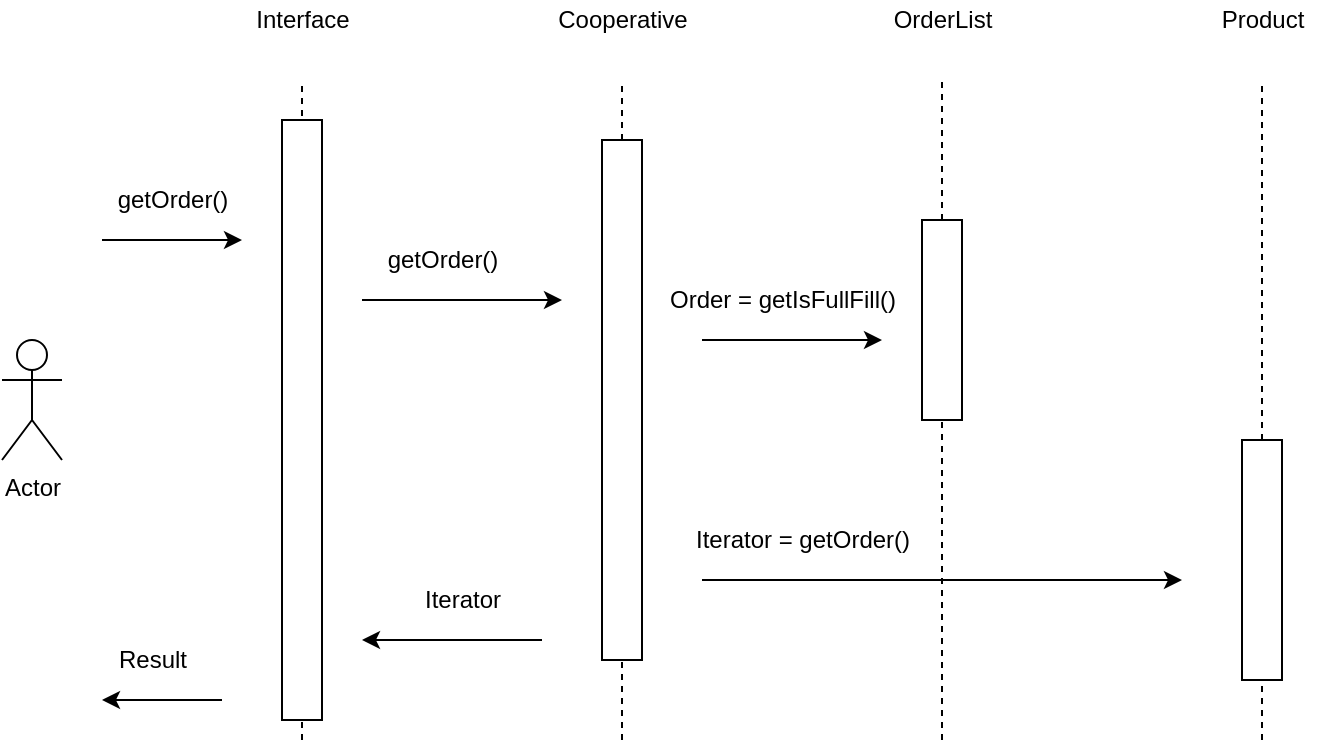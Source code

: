 <mxfile version="15.5.8" type="device"><diagram id="mxY5OF3Y8g5oejDdEe_u" name="Page-1"><mxGraphModel dx="946" dy="637" grid="1" gridSize="10" guides="1" tooltips="1" connect="1" arrows="1" fold="1" page="1" pageScale="1" pageWidth="850" pageHeight="1100" math="0" shadow="0"><root><mxCell id="0"/><mxCell id="1" parent="0"/><mxCell id="agBnfXyBU03Bhe4RA8lx-2" value="Actor" style="shape=umlActor;verticalLabelPosition=bottom;verticalAlign=top;html=1;outlineConnect=0;" vertex="1" parent="1"><mxGeometry x="50" y="240" width="30" height="60" as="geometry"/></mxCell><mxCell id="agBnfXyBU03Bhe4RA8lx-3" value="Interface" style="text;html=1;align=center;verticalAlign=middle;resizable=0;points=[];autosize=1;strokeColor=none;fillColor=none;" vertex="1" parent="1"><mxGeometry x="170" y="70" width="60" height="20" as="geometry"/></mxCell><mxCell id="agBnfXyBU03Bhe4RA8lx-4" value="Cooperative" style="text;html=1;align=center;verticalAlign=middle;resizable=0;points=[];autosize=1;strokeColor=none;fillColor=none;" vertex="1" parent="1"><mxGeometry x="320" y="70" width="80" height="20" as="geometry"/></mxCell><mxCell id="agBnfXyBU03Bhe4RA8lx-7" value="OrderList" style="text;html=1;align=center;verticalAlign=middle;resizable=0;points=[];autosize=1;strokeColor=none;fillColor=none;" vertex="1" parent="1"><mxGeometry x="490" y="70" width="60" height="20" as="geometry"/></mxCell><mxCell id="agBnfXyBU03Bhe4RA8lx-8" value="Product" style="text;html=1;align=center;verticalAlign=middle;resizable=0;points=[];autosize=1;strokeColor=none;fillColor=none;" vertex="1" parent="1"><mxGeometry x="650" y="70" width="60" height="20" as="geometry"/></mxCell><mxCell id="agBnfXyBU03Bhe4RA8lx-9" value="" style="endArrow=none;dashed=1;html=1;rounded=0;" edge="1" parent="1"><mxGeometry width="50" height="50" relative="1" as="geometry"><mxPoint x="200" y="440" as="sourcePoint"/><mxPoint x="200" y="110" as="targetPoint"/></mxGeometry></mxCell><mxCell id="agBnfXyBU03Bhe4RA8lx-10" value="" style="endArrow=none;dashed=1;html=1;rounded=0;startArrow=none;" edge="1" parent="1" source="agBnfXyBU03Bhe4RA8lx-14"><mxGeometry width="50" height="50" relative="1" as="geometry"><mxPoint x="360" y="440" as="sourcePoint"/><mxPoint x="360" y="110" as="targetPoint"/></mxGeometry></mxCell><mxCell id="agBnfXyBU03Bhe4RA8lx-11" value="" style="endArrow=none;dashed=1;html=1;rounded=0;startArrow=none;" edge="1" parent="1" source="agBnfXyBU03Bhe4RA8lx-22"><mxGeometry width="50" height="50" relative="1" as="geometry"><mxPoint x="520" y="440" as="sourcePoint"/><mxPoint x="520" y="110" as="targetPoint"/></mxGeometry></mxCell><mxCell id="agBnfXyBU03Bhe4RA8lx-12" value="" style="endArrow=none;dashed=1;html=1;rounded=0;" edge="1" parent="1"><mxGeometry width="50" height="50" relative="1" as="geometry"><mxPoint x="680" y="440" as="sourcePoint"/><mxPoint x="680" y="110" as="targetPoint"/></mxGeometry></mxCell><mxCell id="agBnfXyBU03Bhe4RA8lx-13" value="" style="rounded=0;whiteSpace=wrap;html=1;" vertex="1" parent="1"><mxGeometry x="190" y="130" width="20" height="300" as="geometry"/></mxCell><mxCell id="agBnfXyBU03Bhe4RA8lx-14" value="" style="rounded=0;whiteSpace=wrap;html=1;" vertex="1" parent="1"><mxGeometry x="350" y="140" width="20" height="260" as="geometry"/></mxCell><mxCell id="agBnfXyBU03Bhe4RA8lx-15" value="" style="endArrow=none;dashed=1;html=1;rounded=0;" edge="1" parent="1" target="agBnfXyBU03Bhe4RA8lx-14"><mxGeometry width="50" height="50" relative="1" as="geometry"><mxPoint x="360" y="440" as="sourcePoint"/><mxPoint x="360" y="110" as="targetPoint"/></mxGeometry></mxCell><mxCell id="agBnfXyBU03Bhe4RA8lx-16" value="" style="endArrow=classic;html=1;rounded=0;" edge="1" parent="1"><mxGeometry width="50" height="50" relative="1" as="geometry"><mxPoint x="230" y="220" as="sourcePoint"/><mxPoint x="330" y="220" as="targetPoint"/></mxGeometry></mxCell><mxCell id="agBnfXyBU03Bhe4RA8lx-17" value="" style="endArrow=classic;html=1;rounded=0;" edge="1" parent="1"><mxGeometry width="50" height="50" relative="1" as="geometry"><mxPoint x="100" y="190" as="sourcePoint"/><mxPoint x="170" y="190" as="targetPoint"/><Array as="points"><mxPoint x="130" y="190"/></Array></mxGeometry></mxCell><mxCell id="agBnfXyBU03Bhe4RA8lx-18" value="getOrder()" style="text;html=1;align=center;verticalAlign=middle;resizable=0;points=[];autosize=1;strokeColor=none;fillColor=none;" vertex="1" parent="1"><mxGeometry x="100" y="160" width="70" height="20" as="geometry"/></mxCell><mxCell id="agBnfXyBU03Bhe4RA8lx-19" value="getOrder()" style="text;html=1;align=center;verticalAlign=middle;resizable=0;points=[];autosize=1;strokeColor=none;fillColor=none;" vertex="1" parent="1"><mxGeometry x="235" y="190" width="70" height="20" as="geometry"/></mxCell><mxCell id="agBnfXyBU03Bhe4RA8lx-20" value="" style="endArrow=classic;html=1;rounded=0;" edge="1" parent="1"><mxGeometry width="50" height="50" relative="1" as="geometry"><mxPoint x="400" y="240" as="sourcePoint"/><mxPoint x="490" y="240" as="targetPoint"/></mxGeometry></mxCell><mxCell id="agBnfXyBU03Bhe4RA8lx-21" value="Order = getIsFullFill()" style="text;html=1;align=center;verticalAlign=middle;resizable=0;points=[];autosize=1;strokeColor=none;fillColor=none;" vertex="1" parent="1"><mxGeometry x="375" y="210" width="130" height="20" as="geometry"/></mxCell><mxCell id="agBnfXyBU03Bhe4RA8lx-22" value="" style="rounded=0;whiteSpace=wrap;html=1;" vertex="1" parent="1"><mxGeometry x="510" y="180" width="20" height="100" as="geometry"/></mxCell><mxCell id="agBnfXyBU03Bhe4RA8lx-23" value="" style="endArrow=none;dashed=1;html=1;rounded=0;" edge="1" parent="1" target="agBnfXyBU03Bhe4RA8lx-22"><mxGeometry width="50" height="50" relative="1" as="geometry"><mxPoint x="520" y="440" as="sourcePoint"/><mxPoint x="520" y="110" as="targetPoint"/></mxGeometry></mxCell><mxCell id="agBnfXyBU03Bhe4RA8lx-24" value="" style="endArrow=classic;html=1;rounded=0;" edge="1" parent="1"><mxGeometry width="50" height="50" relative="1" as="geometry"><mxPoint x="400" y="360" as="sourcePoint"/><mxPoint x="640" y="360" as="targetPoint"/></mxGeometry></mxCell><mxCell id="agBnfXyBU03Bhe4RA8lx-25" value="" style="rounded=0;whiteSpace=wrap;html=1;" vertex="1" parent="1"><mxGeometry x="670" y="290" width="20" height="120" as="geometry"/></mxCell><mxCell id="agBnfXyBU03Bhe4RA8lx-26" value="Iterator = getOrder()" style="text;html=1;align=center;verticalAlign=middle;resizable=0;points=[];autosize=1;strokeColor=none;fillColor=none;" vertex="1" parent="1"><mxGeometry x="390" y="330" width="120" height="20" as="geometry"/></mxCell><mxCell id="agBnfXyBU03Bhe4RA8lx-27" value="" style="endArrow=classic;html=1;rounded=0;" edge="1" parent="1"><mxGeometry width="50" height="50" relative="1" as="geometry"><mxPoint x="320" y="390" as="sourcePoint"/><mxPoint x="230" y="390" as="targetPoint"/></mxGeometry></mxCell><mxCell id="agBnfXyBU03Bhe4RA8lx-28" value="Iterator" style="text;html=1;align=center;verticalAlign=middle;resizable=0;points=[];autosize=1;strokeColor=none;fillColor=none;" vertex="1" parent="1"><mxGeometry x="255" y="360" width="50" height="20" as="geometry"/></mxCell><mxCell id="agBnfXyBU03Bhe4RA8lx-29" value="" style="endArrow=classic;html=1;rounded=0;" edge="1" parent="1"><mxGeometry width="50" height="50" relative="1" as="geometry"><mxPoint x="160" y="420" as="sourcePoint"/><mxPoint x="100" y="420" as="targetPoint"/></mxGeometry></mxCell><mxCell id="agBnfXyBU03Bhe4RA8lx-30" value="Result" style="text;html=1;align=center;verticalAlign=middle;resizable=0;points=[];autosize=1;strokeColor=none;fillColor=none;" vertex="1" parent="1"><mxGeometry x="100" y="390" width="50" height="20" as="geometry"/></mxCell></root></mxGraphModel></diagram></mxfile>